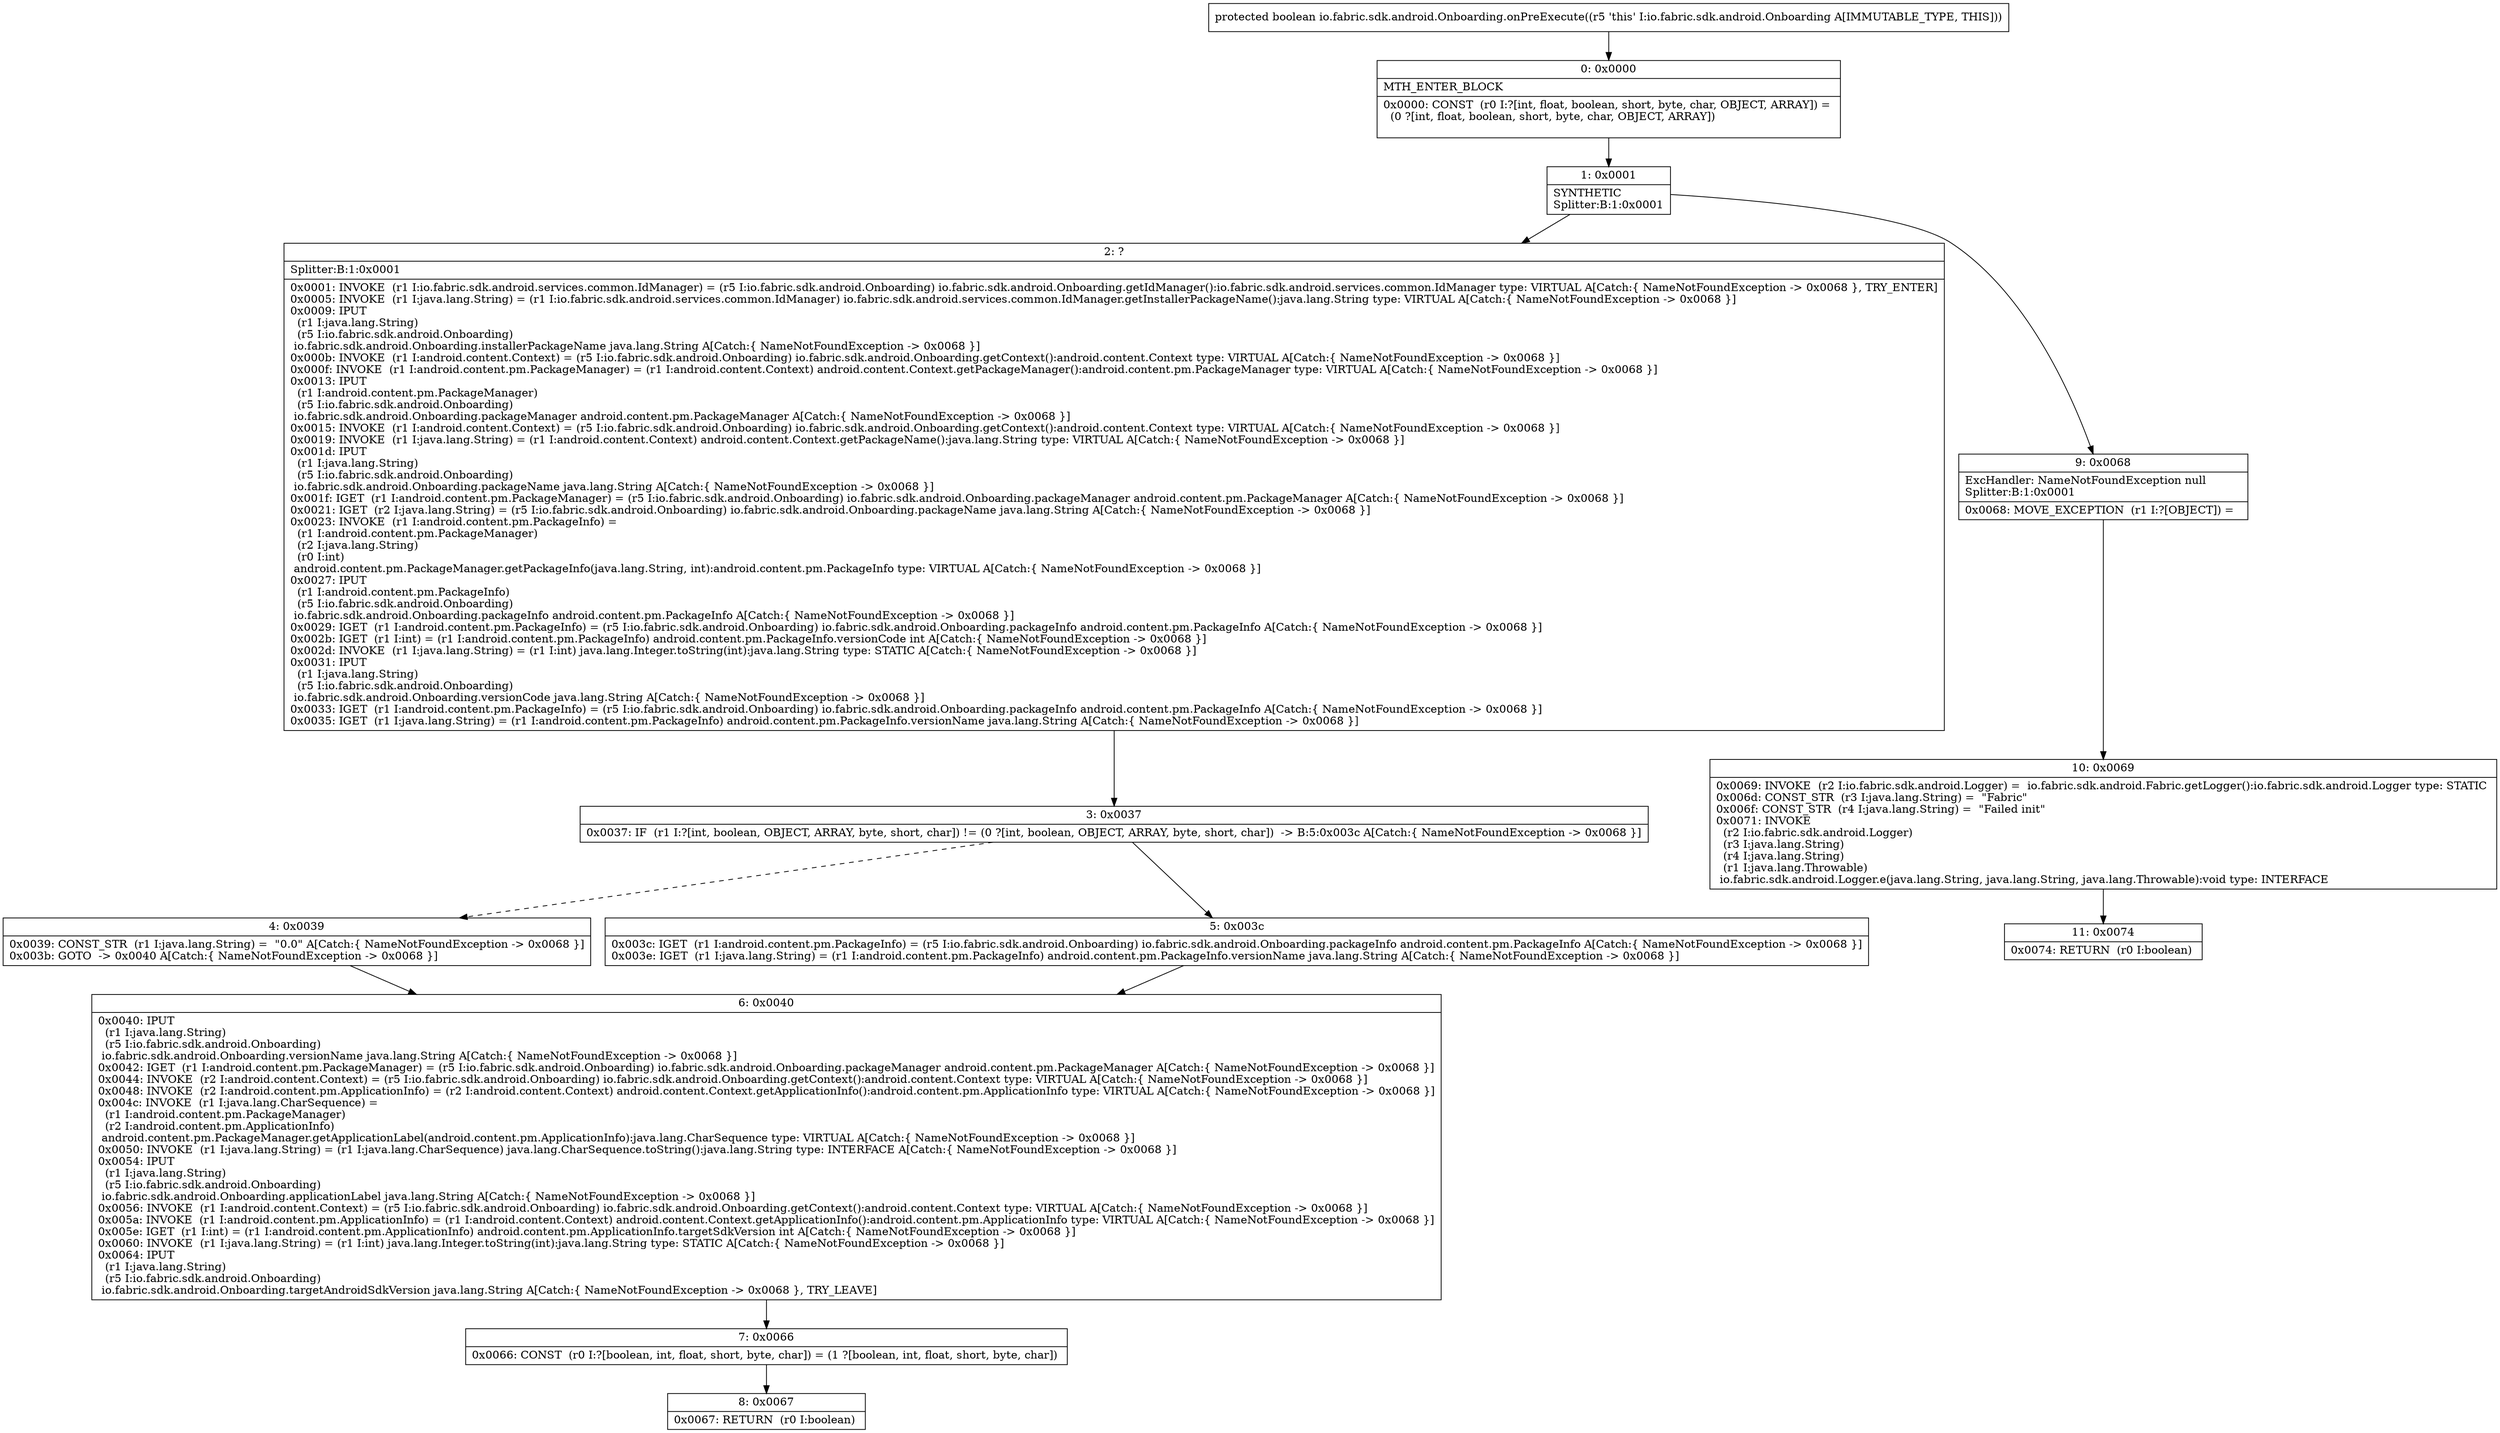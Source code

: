 digraph "CFG forio.fabric.sdk.android.Onboarding.onPreExecute()Z" {
Node_0 [shape=record,label="{0\:\ 0x0000|MTH_ENTER_BLOCK\l|0x0000: CONST  (r0 I:?[int, float, boolean, short, byte, char, OBJECT, ARRAY]) = \l  (0 ?[int, float, boolean, short, byte, char, OBJECT, ARRAY])\l \l}"];
Node_1 [shape=record,label="{1\:\ 0x0001|SYNTHETIC\lSplitter:B:1:0x0001\l}"];
Node_2 [shape=record,label="{2\:\ ?|Splitter:B:1:0x0001\l|0x0001: INVOKE  (r1 I:io.fabric.sdk.android.services.common.IdManager) = (r5 I:io.fabric.sdk.android.Onboarding) io.fabric.sdk.android.Onboarding.getIdManager():io.fabric.sdk.android.services.common.IdManager type: VIRTUAL A[Catch:\{ NameNotFoundException \-\> 0x0068 \}, TRY_ENTER]\l0x0005: INVOKE  (r1 I:java.lang.String) = (r1 I:io.fabric.sdk.android.services.common.IdManager) io.fabric.sdk.android.services.common.IdManager.getInstallerPackageName():java.lang.String type: VIRTUAL A[Catch:\{ NameNotFoundException \-\> 0x0068 \}]\l0x0009: IPUT  \l  (r1 I:java.lang.String)\l  (r5 I:io.fabric.sdk.android.Onboarding)\l io.fabric.sdk.android.Onboarding.installerPackageName java.lang.String A[Catch:\{ NameNotFoundException \-\> 0x0068 \}]\l0x000b: INVOKE  (r1 I:android.content.Context) = (r5 I:io.fabric.sdk.android.Onboarding) io.fabric.sdk.android.Onboarding.getContext():android.content.Context type: VIRTUAL A[Catch:\{ NameNotFoundException \-\> 0x0068 \}]\l0x000f: INVOKE  (r1 I:android.content.pm.PackageManager) = (r1 I:android.content.Context) android.content.Context.getPackageManager():android.content.pm.PackageManager type: VIRTUAL A[Catch:\{ NameNotFoundException \-\> 0x0068 \}]\l0x0013: IPUT  \l  (r1 I:android.content.pm.PackageManager)\l  (r5 I:io.fabric.sdk.android.Onboarding)\l io.fabric.sdk.android.Onboarding.packageManager android.content.pm.PackageManager A[Catch:\{ NameNotFoundException \-\> 0x0068 \}]\l0x0015: INVOKE  (r1 I:android.content.Context) = (r5 I:io.fabric.sdk.android.Onboarding) io.fabric.sdk.android.Onboarding.getContext():android.content.Context type: VIRTUAL A[Catch:\{ NameNotFoundException \-\> 0x0068 \}]\l0x0019: INVOKE  (r1 I:java.lang.String) = (r1 I:android.content.Context) android.content.Context.getPackageName():java.lang.String type: VIRTUAL A[Catch:\{ NameNotFoundException \-\> 0x0068 \}]\l0x001d: IPUT  \l  (r1 I:java.lang.String)\l  (r5 I:io.fabric.sdk.android.Onboarding)\l io.fabric.sdk.android.Onboarding.packageName java.lang.String A[Catch:\{ NameNotFoundException \-\> 0x0068 \}]\l0x001f: IGET  (r1 I:android.content.pm.PackageManager) = (r5 I:io.fabric.sdk.android.Onboarding) io.fabric.sdk.android.Onboarding.packageManager android.content.pm.PackageManager A[Catch:\{ NameNotFoundException \-\> 0x0068 \}]\l0x0021: IGET  (r2 I:java.lang.String) = (r5 I:io.fabric.sdk.android.Onboarding) io.fabric.sdk.android.Onboarding.packageName java.lang.String A[Catch:\{ NameNotFoundException \-\> 0x0068 \}]\l0x0023: INVOKE  (r1 I:android.content.pm.PackageInfo) = \l  (r1 I:android.content.pm.PackageManager)\l  (r2 I:java.lang.String)\l  (r0 I:int)\l android.content.pm.PackageManager.getPackageInfo(java.lang.String, int):android.content.pm.PackageInfo type: VIRTUAL A[Catch:\{ NameNotFoundException \-\> 0x0068 \}]\l0x0027: IPUT  \l  (r1 I:android.content.pm.PackageInfo)\l  (r5 I:io.fabric.sdk.android.Onboarding)\l io.fabric.sdk.android.Onboarding.packageInfo android.content.pm.PackageInfo A[Catch:\{ NameNotFoundException \-\> 0x0068 \}]\l0x0029: IGET  (r1 I:android.content.pm.PackageInfo) = (r5 I:io.fabric.sdk.android.Onboarding) io.fabric.sdk.android.Onboarding.packageInfo android.content.pm.PackageInfo A[Catch:\{ NameNotFoundException \-\> 0x0068 \}]\l0x002b: IGET  (r1 I:int) = (r1 I:android.content.pm.PackageInfo) android.content.pm.PackageInfo.versionCode int A[Catch:\{ NameNotFoundException \-\> 0x0068 \}]\l0x002d: INVOKE  (r1 I:java.lang.String) = (r1 I:int) java.lang.Integer.toString(int):java.lang.String type: STATIC A[Catch:\{ NameNotFoundException \-\> 0x0068 \}]\l0x0031: IPUT  \l  (r1 I:java.lang.String)\l  (r5 I:io.fabric.sdk.android.Onboarding)\l io.fabric.sdk.android.Onboarding.versionCode java.lang.String A[Catch:\{ NameNotFoundException \-\> 0x0068 \}]\l0x0033: IGET  (r1 I:android.content.pm.PackageInfo) = (r5 I:io.fabric.sdk.android.Onboarding) io.fabric.sdk.android.Onboarding.packageInfo android.content.pm.PackageInfo A[Catch:\{ NameNotFoundException \-\> 0x0068 \}]\l0x0035: IGET  (r1 I:java.lang.String) = (r1 I:android.content.pm.PackageInfo) android.content.pm.PackageInfo.versionName java.lang.String A[Catch:\{ NameNotFoundException \-\> 0x0068 \}]\l}"];
Node_3 [shape=record,label="{3\:\ 0x0037|0x0037: IF  (r1 I:?[int, boolean, OBJECT, ARRAY, byte, short, char]) != (0 ?[int, boolean, OBJECT, ARRAY, byte, short, char])  \-\> B:5:0x003c A[Catch:\{ NameNotFoundException \-\> 0x0068 \}]\l}"];
Node_4 [shape=record,label="{4\:\ 0x0039|0x0039: CONST_STR  (r1 I:java.lang.String) =  \"0.0\" A[Catch:\{ NameNotFoundException \-\> 0x0068 \}]\l0x003b: GOTO  \-\> 0x0040 A[Catch:\{ NameNotFoundException \-\> 0x0068 \}]\l}"];
Node_5 [shape=record,label="{5\:\ 0x003c|0x003c: IGET  (r1 I:android.content.pm.PackageInfo) = (r5 I:io.fabric.sdk.android.Onboarding) io.fabric.sdk.android.Onboarding.packageInfo android.content.pm.PackageInfo A[Catch:\{ NameNotFoundException \-\> 0x0068 \}]\l0x003e: IGET  (r1 I:java.lang.String) = (r1 I:android.content.pm.PackageInfo) android.content.pm.PackageInfo.versionName java.lang.String A[Catch:\{ NameNotFoundException \-\> 0x0068 \}]\l}"];
Node_6 [shape=record,label="{6\:\ 0x0040|0x0040: IPUT  \l  (r1 I:java.lang.String)\l  (r5 I:io.fabric.sdk.android.Onboarding)\l io.fabric.sdk.android.Onboarding.versionName java.lang.String A[Catch:\{ NameNotFoundException \-\> 0x0068 \}]\l0x0042: IGET  (r1 I:android.content.pm.PackageManager) = (r5 I:io.fabric.sdk.android.Onboarding) io.fabric.sdk.android.Onboarding.packageManager android.content.pm.PackageManager A[Catch:\{ NameNotFoundException \-\> 0x0068 \}]\l0x0044: INVOKE  (r2 I:android.content.Context) = (r5 I:io.fabric.sdk.android.Onboarding) io.fabric.sdk.android.Onboarding.getContext():android.content.Context type: VIRTUAL A[Catch:\{ NameNotFoundException \-\> 0x0068 \}]\l0x0048: INVOKE  (r2 I:android.content.pm.ApplicationInfo) = (r2 I:android.content.Context) android.content.Context.getApplicationInfo():android.content.pm.ApplicationInfo type: VIRTUAL A[Catch:\{ NameNotFoundException \-\> 0x0068 \}]\l0x004c: INVOKE  (r1 I:java.lang.CharSequence) = \l  (r1 I:android.content.pm.PackageManager)\l  (r2 I:android.content.pm.ApplicationInfo)\l android.content.pm.PackageManager.getApplicationLabel(android.content.pm.ApplicationInfo):java.lang.CharSequence type: VIRTUAL A[Catch:\{ NameNotFoundException \-\> 0x0068 \}]\l0x0050: INVOKE  (r1 I:java.lang.String) = (r1 I:java.lang.CharSequence) java.lang.CharSequence.toString():java.lang.String type: INTERFACE A[Catch:\{ NameNotFoundException \-\> 0x0068 \}]\l0x0054: IPUT  \l  (r1 I:java.lang.String)\l  (r5 I:io.fabric.sdk.android.Onboarding)\l io.fabric.sdk.android.Onboarding.applicationLabel java.lang.String A[Catch:\{ NameNotFoundException \-\> 0x0068 \}]\l0x0056: INVOKE  (r1 I:android.content.Context) = (r5 I:io.fabric.sdk.android.Onboarding) io.fabric.sdk.android.Onboarding.getContext():android.content.Context type: VIRTUAL A[Catch:\{ NameNotFoundException \-\> 0x0068 \}]\l0x005a: INVOKE  (r1 I:android.content.pm.ApplicationInfo) = (r1 I:android.content.Context) android.content.Context.getApplicationInfo():android.content.pm.ApplicationInfo type: VIRTUAL A[Catch:\{ NameNotFoundException \-\> 0x0068 \}]\l0x005e: IGET  (r1 I:int) = (r1 I:android.content.pm.ApplicationInfo) android.content.pm.ApplicationInfo.targetSdkVersion int A[Catch:\{ NameNotFoundException \-\> 0x0068 \}]\l0x0060: INVOKE  (r1 I:java.lang.String) = (r1 I:int) java.lang.Integer.toString(int):java.lang.String type: STATIC A[Catch:\{ NameNotFoundException \-\> 0x0068 \}]\l0x0064: IPUT  \l  (r1 I:java.lang.String)\l  (r5 I:io.fabric.sdk.android.Onboarding)\l io.fabric.sdk.android.Onboarding.targetAndroidSdkVersion java.lang.String A[Catch:\{ NameNotFoundException \-\> 0x0068 \}, TRY_LEAVE]\l}"];
Node_7 [shape=record,label="{7\:\ 0x0066|0x0066: CONST  (r0 I:?[boolean, int, float, short, byte, char]) = (1 ?[boolean, int, float, short, byte, char]) \l}"];
Node_8 [shape=record,label="{8\:\ 0x0067|0x0067: RETURN  (r0 I:boolean) \l}"];
Node_9 [shape=record,label="{9\:\ 0x0068|ExcHandler: NameNotFoundException null\lSplitter:B:1:0x0001\l|0x0068: MOVE_EXCEPTION  (r1 I:?[OBJECT]) =  \l}"];
Node_10 [shape=record,label="{10\:\ 0x0069|0x0069: INVOKE  (r2 I:io.fabric.sdk.android.Logger) =  io.fabric.sdk.android.Fabric.getLogger():io.fabric.sdk.android.Logger type: STATIC \l0x006d: CONST_STR  (r3 I:java.lang.String) =  \"Fabric\" \l0x006f: CONST_STR  (r4 I:java.lang.String) =  \"Failed init\" \l0x0071: INVOKE  \l  (r2 I:io.fabric.sdk.android.Logger)\l  (r3 I:java.lang.String)\l  (r4 I:java.lang.String)\l  (r1 I:java.lang.Throwable)\l io.fabric.sdk.android.Logger.e(java.lang.String, java.lang.String, java.lang.Throwable):void type: INTERFACE \l}"];
Node_11 [shape=record,label="{11\:\ 0x0074|0x0074: RETURN  (r0 I:boolean) \l}"];
MethodNode[shape=record,label="{protected boolean io.fabric.sdk.android.Onboarding.onPreExecute((r5 'this' I:io.fabric.sdk.android.Onboarding A[IMMUTABLE_TYPE, THIS])) }"];
MethodNode -> Node_0;
Node_0 -> Node_1;
Node_1 -> Node_2;
Node_1 -> Node_9;
Node_2 -> Node_3;
Node_3 -> Node_4[style=dashed];
Node_3 -> Node_5;
Node_4 -> Node_6;
Node_5 -> Node_6;
Node_6 -> Node_7;
Node_7 -> Node_8;
Node_9 -> Node_10;
Node_10 -> Node_11;
}

